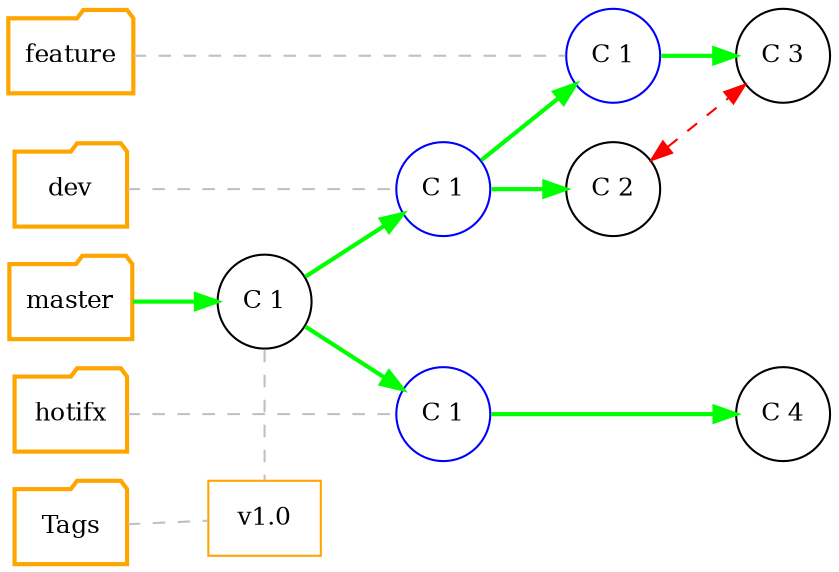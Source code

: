 digraph git_branch_model {
  splines=line
  rankdir="LR"
  bgcolor="transparent"

  /* Global Node/Edge config */
  edge[arrowhead=open]

  /* Nodes representing the branches */
  node[ fontsize=12.0,style="bold", shape=folder, color=orange]
  master [group="master"]
  dev [group="dev"]
  feature [label="feature", group="feature"]
  hotfix [label="hotifx", group="hotfix"]
  tags [label="Tags", group="tags"]

  /* Nodes representing Tags */
  node[shape=rect,fontsize=12.0, style="", color=orange]
  T_1 [label="v1.0", group="release"]

  /* Nodes representing commit */
  node[ fontsize=12.0,style="",shape=circle, color=""]
  C_1[label="C 1", group="master"]
  C_2_D[label="C 2", group="dev"]
  C_3_F_1 [label="C 3", group="feature"]
  C_4_H_1 [label="C 4", group="hotfix"]

  /* Nodes representing pointer */
  node[color="blue"]
  C_1_D [label="C 1", group="dev"]
  C_1_F_1 [label="C 1", group="feature"]
  C_1_H_1 [label="C 1", group="hotfix"]

  edge[arrowhead=none, style="dashed",color=gray]
  /* Define branch commits */
  master -> C_1 [arrowhead="", color="green", style="bold"]
  feature -> C_1_F_1
  tags -> T_1
  hotfix -> C_1_H_1

  /* Define dev branch commits */
  dev -> C_1_D

  /* 2. Git Tags */
  C_1 -> T_1

  edge[color="green", arrowhead="",  style="bold"]
  /* Commit flow */
  C_1 -> C_1_D -> { C_1_F_1 C_2_D }
  C_1_F_1 -> C_3_F_1
  C_1 -> C_1_H_1
  C_1_H_1 -> C_4_H_1

  edge[dir=both, color="red", style=dashed, arrowhead=""]
  C_2_D -> C_3_F_1

  {rank=same; master hotfix dev feature tags}
  {rank=same; C_1 T_1}
  {rank=same; C_2_D C_1_F_1}
  {rank=same; C_3_F_1 C_4_H_1}
}
